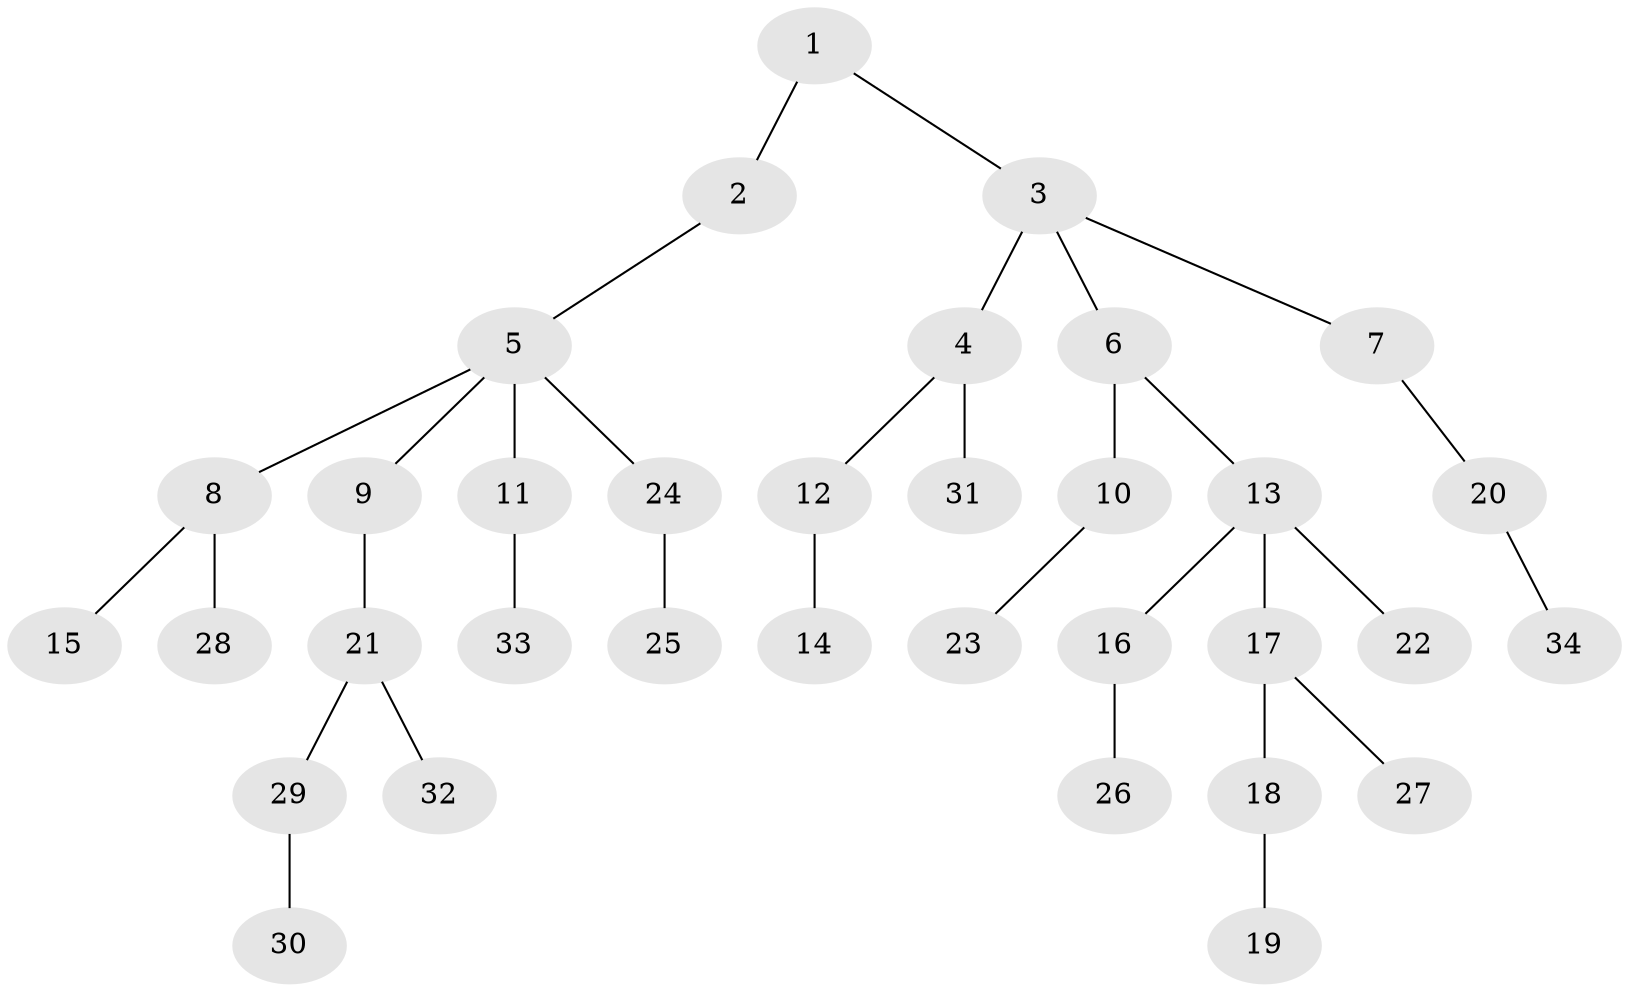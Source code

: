 // original degree distribution, {2: 0.16071428571428573, 5: 0.03571428571428571, 4: 0.10714285714285714, 6: 0.017857142857142856, 3: 0.125, 1: 0.5535714285714286}
// Generated by graph-tools (version 1.1) at 2025/52/03/04/25 22:52:04]
// undirected, 34 vertices, 33 edges
graph export_dot {
  node [color=gray90,style=filled];
  1;
  2;
  3;
  4;
  5;
  6;
  7;
  8;
  9;
  10;
  11;
  12;
  13;
  14;
  15;
  16;
  17;
  18;
  19;
  20;
  21;
  22;
  23;
  24;
  25;
  26;
  27;
  28;
  29;
  30;
  31;
  32;
  33;
  34;
  1 -- 2 [weight=1.0];
  1 -- 3 [weight=1.0];
  2 -- 5 [weight=1.0];
  3 -- 4 [weight=1.0];
  3 -- 6 [weight=1.0];
  3 -- 7 [weight=1.0];
  4 -- 12 [weight=1.0];
  4 -- 31 [weight=1.0];
  5 -- 8 [weight=1.0];
  5 -- 9 [weight=1.0];
  5 -- 11 [weight=1.0];
  5 -- 24 [weight=1.0];
  6 -- 10 [weight=1.0];
  6 -- 13 [weight=1.0];
  7 -- 20 [weight=1.0];
  8 -- 15 [weight=1.0];
  8 -- 28 [weight=1.0];
  9 -- 21 [weight=1.0];
  10 -- 23 [weight=1.0];
  11 -- 33 [weight=1.0];
  12 -- 14 [weight=2.0];
  13 -- 16 [weight=1.0];
  13 -- 17 [weight=1.0];
  13 -- 22 [weight=1.0];
  16 -- 26 [weight=1.0];
  17 -- 18 [weight=1.0];
  17 -- 27 [weight=1.0];
  18 -- 19 [weight=2.0];
  20 -- 34 [weight=1.0];
  21 -- 29 [weight=1.0];
  21 -- 32 [weight=1.0];
  24 -- 25 [weight=1.0];
  29 -- 30 [weight=1.0];
}
